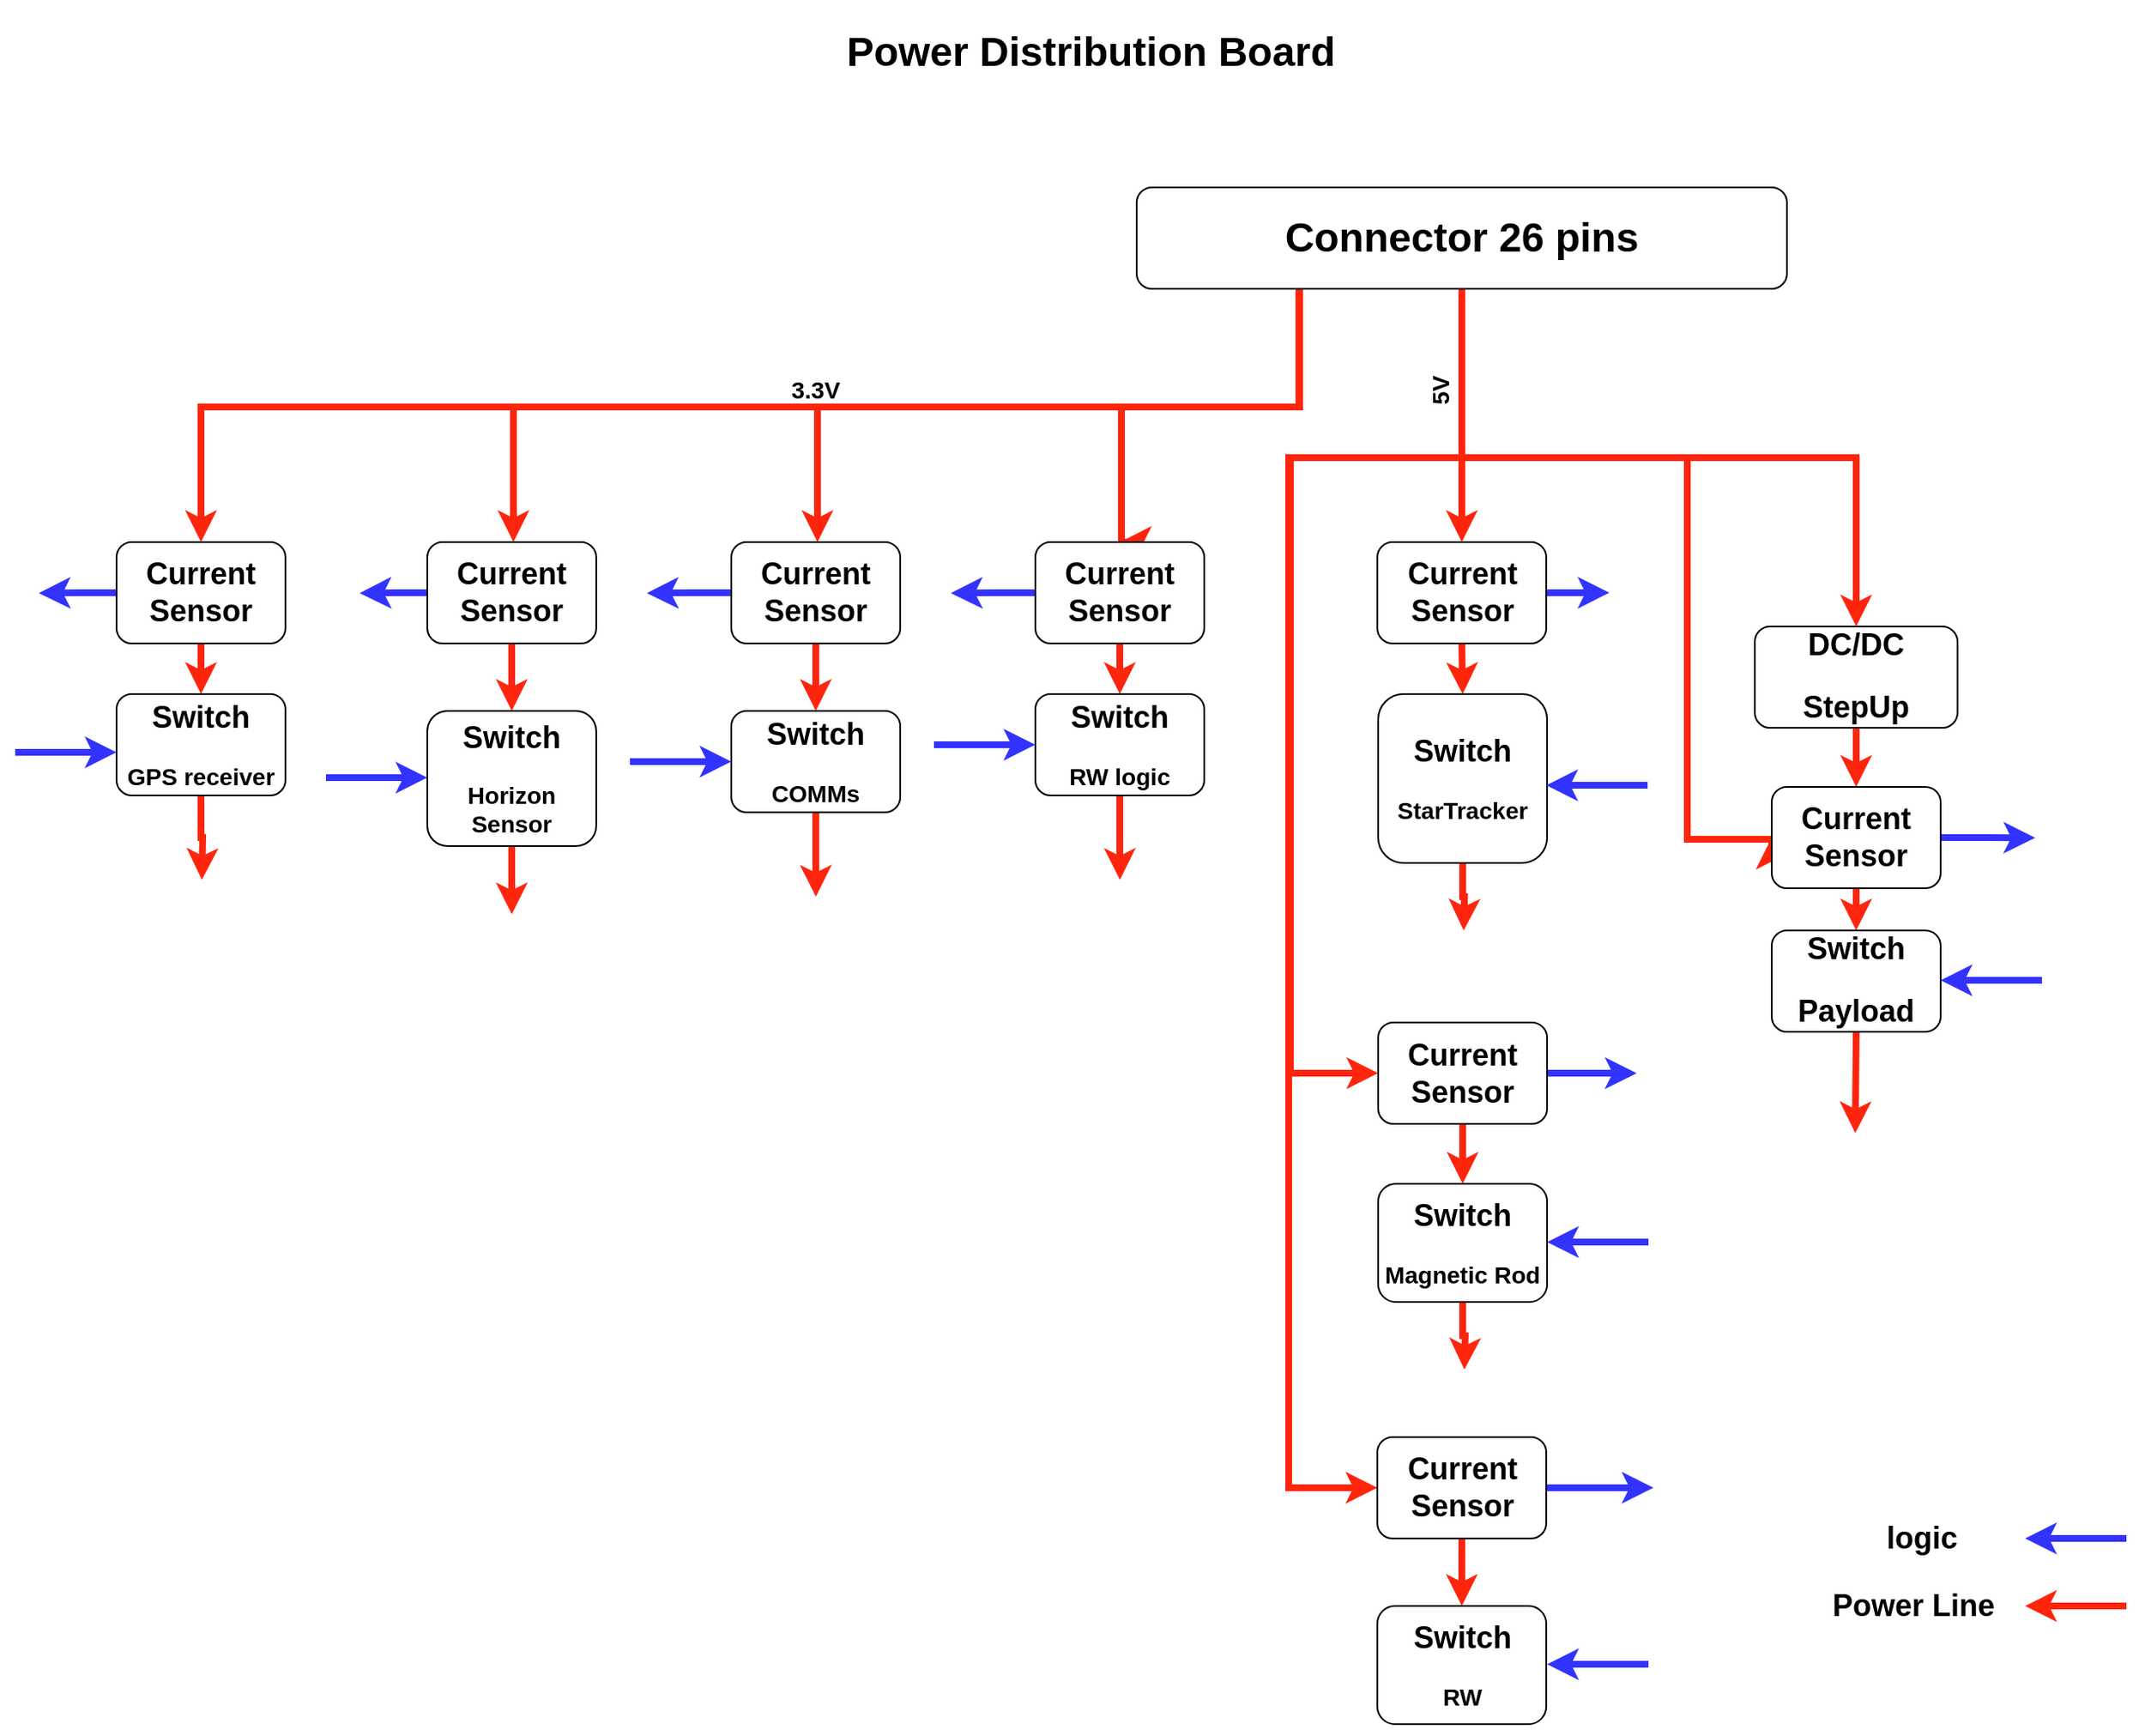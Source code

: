 <mxfile version="12.2.6" type="device" pages="1"><diagram id="EBgJ5sGOQlcolOJfKN0s" name="Page-1"><mxGraphModel dx="2766" dy="1153" grid="1" gridSize="10" guides="1" tooltips="1" connect="1" arrows="1" fold="1" page="1" pageScale="1" pageWidth="827" pageHeight="1169" math="0" shadow="0"><root><mxCell id="0"/><mxCell id="1" parent="0"/><mxCell id="wYnG9oUv0OrvmdS3lMK7-15" style="edgeStyle=orthogonalEdgeStyle;rounded=0;jumpSize=11;orthogonalLoop=1;jettySize=auto;html=1;exitX=0.25;exitY=1;exitDx=0;exitDy=0;strokeColor=#FF250D;strokeWidth=4;entryX=0.5;entryY=0;entryDx=0;entryDy=0;" edge="1" parent="1" source="wYnG9oUv0OrvmdS3lMK7-1" target="wYnG9oUv0OrvmdS3lMK7-2"><mxGeometry relative="1" as="geometry"><mxPoint x="84" y="440" as="targetPoint"/><Array as="points"><mxPoint x="150" y="360"/><mxPoint x="-500" y="360"/></Array></mxGeometry></mxCell><mxCell id="wYnG9oUv0OrvmdS3lMK7-19" style="edgeStyle=orthogonalEdgeStyle;rounded=0;jumpSize=11;orthogonalLoop=1;jettySize=auto;html=1;exitX=0.25;exitY=1;exitDx=0;exitDy=0;strokeColor=#FF250D;strokeWidth=4;" edge="1" parent="1" source="wYnG9oUv0OrvmdS3lMK7-1" target="wYnG9oUv0OrvmdS3lMK7-7"><mxGeometry relative="1" as="geometry"><Array as="points"><mxPoint x="150" y="360"/><mxPoint x="-315" y="360"/></Array></mxGeometry></mxCell><mxCell id="wYnG9oUv0OrvmdS3lMK7-24" style="edgeStyle=orthogonalEdgeStyle;rounded=0;jumpSize=11;orthogonalLoop=1;jettySize=auto;html=1;exitX=0.25;exitY=1;exitDx=0;exitDy=0;strokeColor=#FF250D;strokeWidth=4;" edge="1" parent="1" source="wYnG9oUv0OrvmdS3lMK7-1" target="wYnG9oUv0OrvmdS3lMK7-22"><mxGeometry relative="1" as="geometry"><Array as="points"><mxPoint x="150" y="360"/><mxPoint x="-135" y="360"/></Array></mxGeometry></mxCell><mxCell id="wYnG9oUv0OrvmdS3lMK7-27" style="edgeStyle=orthogonalEdgeStyle;rounded=0;jumpSize=11;orthogonalLoop=1;jettySize=auto;html=1;exitX=0.25;exitY=1;exitDx=0;exitDy=0;entryX=0.5;entryY=0;entryDx=0;entryDy=0;strokeColor=#FF250D;strokeWidth=4;" edge="1" parent="1" source="wYnG9oUv0OrvmdS3lMK7-1" target="wYnG9oUv0OrvmdS3lMK7-26"><mxGeometry relative="1" as="geometry"><Array as="points"><mxPoint x="150" y="360"/><mxPoint x="45" y="360"/></Array></mxGeometry></mxCell><mxCell id="wYnG9oUv0OrvmdS3lMK7-32" style="edgeStyle=orthogonalEdgeStyle;rounded=0;jumpSize=11;orthogonalLoop=1;jettySize=auto;html=1;exitX=0.5;exitY=1;exitDx=0;exitDy=0;entryX=0.5;entryY=0;entryDx=0;entryDy=0;strokeColor=#FF250D;strokeWidth=4;" edge="1" parent="1" source="wYnG9oUv0OrvmdS3lMK7-1" target="wYnG9oUv0OrvmdS3lMK7-31"><mxGeometry relative="1" as="geometry"/></mxCell><mxCell id="wYnG9oUv0OrvmdS3lMK7-67" style="edgeStyle=orthogonalEdgeStyle;rounded=0;jumpSize=11;orthogonalLoop=1;jettySize=auto;html=1;exitX=0.5;exitY=1;exitDx=0;exitDy=0;strokeColor=#FF250D;strokeWidth=4;entryX=0;entryY=0.5;entryDx=0;entryDy=0;" edge="1" parent="1" source="wYnG9oUv0OrvmdS3lMK7-1" target="wYnG9oUv0OrvmdS3lMK7-65"><mxGeometry relative="1" as="geometry"><mxPoint x="144" y="500" as="targetPoint"/><Array as="points"><mxPoint x="247" y="390"/><mxPoint x="145" y="390"/><mxPoint x="145" y="755"/></Array></mxGeometry></mxCell><mxCell id="wYnG9oUv0OrvmdS3lMK7-73" style="edgeStyle=orthogonalEdgeStyle;rounded=0;jumpSize=11;orthogonalLoop=1;jettySize=auto;html=1;exitX=0.5;exitY=1;exitDx=0;exitDy=0;entryX=0;entryY=0.5;entryDx=0;entryDy=0;strokeColor=#FF250D;strokeWidth=4;" edge="1" parent="1" source="wYnG9oUv0OrvmdS3lMK7-1" target="wYnG9oUv0OrvmdS3lMK7-69"><mxGeometry relative="1" as="geometry"><Array as="points"><mxPoint x="247" y="390"/><mxPoint x="144" y="390"/><mxPoint x="144" y="1000"/></Array></mxGeometry></mxCell><mxCell id="wYnG9oUv0OrvmdS3lMK7-117" style="edgeStyle=orthogonalEdgeStyle;rounded=0;jumpSize=11;orthogonalLoop=1;jettySize=auto;html=1;exitX=0.5;exitY=1;exitDx=0;exitDy=0;entryX=0.5;entryY=0;entryDx=0;entryDy=0;strokeColor=#FF250D;strokeWidth=4;" edge="1" parent="1" source="wYnG9oUv0OrvmdS3lMK7-1" target="wYnG9oUv0OrvmdS3lMK7-41"><mxGeometry relative="1" as="geometry"/></mxCell><mxCell id="wYnG9oUv0OrvmdS3lMK7-119" style="edgeStyle=orthogonalEdgeStyle;rounded=0;jumpSize=11;orthogonalLoop=1;jettySize=auto;html=1;exitX=0.5;exitY=1;exitDx=0;exitDy=0;entryX=0;entryY=0.5;entryDx=0;entryDy=0;strokeColor=#FF250D;strokeWidth=4;" edge="1" parent="1" source="wYnG9oUv0OrvmdS3lMK7-1" target="wYnG9oUv0OrvmdS3lMK7-43"><mxGeometry relative="1" as="geometry"><Array as="points"><mxPoint x="247" y="390"/><mxPoint x="380" y="390"/><mxPoint x="380" y="616"/></Array></mxGeometry></mxCell><mxCell id="wYnG9oUv0OrvmdS3lMK7-1" value="&lt;h1&gt;&lt;b&gt;Connector 26 pins&lt;br&gt;&lt;/b&gt;&lt;/h1&gt;" style="rounded=1;whiteSpace=wrap;html=1;rotation=0;" vertex="1" parent="1"><mxGeometry x="54" y="230" width="385" height="60" as="geometry"/></mxCell><mxCell id="wYnG9oUv0OrvmdS3lMK7-18" style="edgeStyle=orthogonalEdgeStyle;rounded=0;jumpSize=11;orthogonalLoop=1;jettySize=auto;html=1;exitX=0.5;exitY=1;exitDx=0;exitDy=0;entryX=0.5;entryY=0;entryDx=0;entryDy=0;strokeColor=#FF250D;strokeWidth=4;" edge="1" parent="1" source="wYnG9oUv0OrvmdS3lMK7-2" target="wYnG9oUv0OrvmdS3lMK7-3"><mxGeometry relative="1" as="geometry"/></mxCell><mxCell id="wYnG9oUv0OrvmdS3lMK7-97" style="edgeStyle=orthogonalEdgeStyle;rounded=0;jumpSize=11;orthogonalLoop=1;jettySize=auto;html=1;exitX=0;exitY=0.5;exitDx=0;exitDy=0;strokeColor=#3333FF;strokeWidth=4;" edge="1" parent="1" source="wYnG9oUv0OrvmdS3lMK7-2"><mxGeometry relative="1" as="geometry"><mxPoint x="-596" y="470.235" as="targetPoint"/></mxGeometry></mxCell><mxCell id="wYnG9oUv0OrvmdS3lMK7-2" value="&lt;h2&gt;Current Sensor&lt;/h2&gt;" style="rounded=1;whiteSpace=wrap;html=1;" vertex="1" parent="1"><mxGeometry x="-550" y="440" width="100" height="60" as="geometry"/></mxCell><mxCell id="wYnG9oUv0OrvmdS3lMK7-110" style="edgeStyle=orthogonalEdgeStyle;rounded=0;jumpSize=11;orthogonalLoop=1;jettySize=auto;html=1;exitX=0.5;exitY=1;exitDx=0;exitDy=0;strokeColor=#FF250D;strokeWidth=4;" edge="1" parent="1" source="wYnG9oUv0OrvmdS3lMK7-3"><mxGeometry relative="1" as="geometry"><mxPoint x="-499.471" y="640.0" as="targetPoint"/></mxGeometry></mxCell><mxCell id="wYnG9oUv0OrvmdS3lMK7-3" value="&lt;h2&gt;Switch &lt;br&gt;&lt;/h2&gt;&lt;div&gt;&lt;h3&gt;GPS receiver&lt;/h3&gt;&lt;/div&gt;" style="rounded=1;whiteSpace=wrap;html=1;" vertex="1" parent="1"><mxGeometry x="-550" y="530" width="100" height="60" as="geometry"/></mxCell><mxCell id="wYnG9oUv0OrvmdS3lMK7-17" style="edgeStyle=orthogonalEdgeStyle;rounded=0;jumpSize=11;orthogonalLoop=1;jettySize=auto;html=1;exitX=0.5;exitY=1;exitDx=0;exitDy=0;strokeColor=#FF250D;strokeWidth=4;" edge="1" parent="1" source="wYnG9oUv0OrvmdS3lMK7-7" target="wYnG9oUv0OrvmdS3lMK7-8"><mxGeometry relative="1" as="geometry"/></mxCell><mxCell id="wYnG9oUv0OrvmdS3lMK7-96" style="edgeStyle=orthogonalEdgeStyle;rounded=0;jumpSize=11;orthogonalLoop=1;jettySize=auto;html=1;exitX=0;exitY=0.5;exitDx=0;exitDy=0;strokeColor=#3333FF;strokeWidth=4;" edge="1" parent="1" source="wYnG9oUv0OrvmdS3lMK7-7"><mxGeometry relative="1" as="geometry"><mxPoint x="-406.059" y="470.235" as="targetPoint"/></mxGeometry></mxCell><mxCell id="wYnG9oUv0OrvmdS3lMK7-7" value="&lt;h2&gt;Current Sensor&lt;/h2&gt;" style="rounded=1;whiteSpace=wrap;html=1;" vertex="1" parent="1"><mxGeometry x="-366" y="440" width="100" height="60" as="geometry"/></mxCell><mxCell id="wYnG9oUv0OrvmdS3lMK7-111" style="edgeStyle=orthogonalEdgeStyle;rounded=0;jumpSize=11;orthogonalLoop=1;jettySize=auto;html=1;exitX=0.5;exitY=1;exitDx=0;exitDy=0;strokeColor=#FF250D;strokeWidth=4;" edge="1" parent="1" source="wYnG9oUv0OrvmdS3lMK7-8"><mxGeometry relative="1" as="geometry"><mxPoint x="-315.941" y="660.412" as="targetPoint"/></mxGeometry></mxCell><mxCell id="wYnG9oUv0OrvmdS3lMK7-8" value="&lt;h2&gt;Switch&lt;/h2&gt;&lt;h3&gt;Horizon Sensor&lt;/h3&gt;" style="rounded=1;whiteSpace=wrap;html=1;" vertex="1" parent="1"><mxGeometry x="-366" y="540" width="100" height="80" as="geometry"/></mxCell><mxCell id="wYnG9oUv0OrvmdS3lMK7-20" value="&lt;h3&gt;3.3V&lt;/h3&gt;" style="text;html=1;strokeColor=none;fillColor=none;align=center;verticalAlign=middle;whiteSpace=wrap;rounded=0;" vertex="1" parent="1"><mxGeometry x="-156" y="340" width="40" height="20" as="geometry"/></mxCell><mxCell id="wYnG9oUv0OrvmdS3lMK7-25" style="edgeStyle=orthogonalEdgeStyle;rounded=0;jumpSize=11;orthogonalLoop=1;jettySize=auto;html=1;exitX=0.5;exitY=1;exitDx=0;exitDy=0;strokeColor=#FF250D;strokeWidth=4;" edge="1" parent="1" source="wYnG9oUv0OrvmdS3lMK7-22" target="wYnG9oUv0OrvmdS3lMK7-23"><mxGeometry relative="1" as="geometry"/></mxCell><mxCell id="wYnG9oUv0OrvmdS3lMK7-95" style="edgeStyle=orthogonalEdgeStyle;rounded=0;jumpSize=11;orthogonalLoop=1;jettySize=auto;html=1;exitX=0;exitY=0.5;exitDx=0;exitDy=0;strokeColor=#3333FF;strokeWidth=4;" edge="1" parent="1" source="wYnG9oUv0OrvmdS3lMK7-22"><mxGeometry relative="1" as="geometry"><mxPoint x="-236" y="470.235" as="targetPoint"/></mxGeometry></mxCell><mxCell id="wYnG9oUv0OrvmdS3lMK7-22" value="&lt;h2&gt;Current Sensor&lt;/h2&gt;" style="rounded=1;whiteSpace=wrap;html=1;" vertex="1" parent="1"><mxGeometry x="-186" y="440" width="100" height="60" as="geometry"/></mxCell><mxCell id="wYnG9oUv0OrvmdS3lMK7-112" style="edgeStyle=orthogonalEdgeStyle;rounded=0;jumpSize=11;orthogonalLoop=1;jettySize=auto;html=1;exitX=0.5;exitY=1;exitDx=0;exitDy=0;strokeColor=#FF250D;strokeWidth=4;" edge="1" parent="1" source="wYnG9oUv0OrvmdS3lMK7-23"><mxGeometry relative="1" as="geometry"><mxPoint x="-135.941" y="650.0" as="targetPoint"/></mxGeometry></mxCell><mxCell id="wYnG9oUv0OrvmdS3lMK7-23" value="&lt;h2&gt;Switch&lt;/h2&gt;&lt;div&gt;&lt;h3&gt;COMMs&lt;/h3&gt;&lt;/div&gt;" style="rounded=1;whiteSpace=wrap;html=1;" vertex="1" parent="1"><mxGeometry x="-186" y="540" width="100" height="60" as="geometry"/></mxCell><mxCell id="wYnG9oUv0OrvmdS3lMK7-29" style="edgeStyle=orthogonalEdgeStyle;rounded=0;jumpSize=11;orthogonalLoop=1;jettySize=auto;html=1;exitX=0.5;exitY=1;exitDx=0;exitDy=0;strokeColor=#FF250D;strokeWidth=4;" edge="1" parent="1" source="wYnG9oUv0OrvmdS3lMK7-26" target="wYnG9oUv0OrvmdS3lMK7-28"><mxGeometry relative="1" as="geometry"/></mxCell><mxCell id="wYnG9oUv0OrvmdS3lMK7-94" style="edgeStyle=orthogonalEdgeStyle;rounded=0;jumpSize=11;orthogonalLoop=1;jettySize=auto;html=1;exitX=0;exitY=0.5;exitDx=0;exitDy=0;strokeColor=#3333FF;strokeWidth=4;" edge="1" parent="1" source="wYnG9oUv0OrvmdS3lMK7-26"><mxGeometry relative="1" as="geometry"><mxPoint x="-56.0" y="470.235" as="targetPoint"/></mxGeometry></mxCell><mxCell id="wYnG9oUv0OrvmdS3lMK7-26" value="&lt;h2&gt;Current Sensor&lt;/h2&gt;" style="rounded=1;whiteSpace=wrap;html=1;" vertex="1" parent="1"><mxGeometry x="-6" y="440" width="100" height="60" as="geometry"/></mxCell><mxCell id="wYnG9oUv0OrvmdS3lMK7-113" style="edgeStyle=orthogonalEdgeStyle;rounded=0;jumpSize=11;orthogonalLoop=1;jettySize=auto;html=1;exitX=0.5;exitY=1;exitDx=0;exitDy=0;strokeColor=#FF250D;strokeWidth=4;" edge="1" parent="1" source="wYnG9oUv0OrvmdS3lMK7-28"><mxGeometry relative="1" as="geometry"><mxPoint x="44.059" y="640.0" as="targetPoint"/></mxGeometry></mxCell><mxCell id="wYnG9oUv0OrvmdS3lMK7-28" value="&lt;h2&gt;Switch&lt;/h2&gt;&lt;div&gt;&lt;h3&gt;RW logic&lt;/h3&gt;&lt;/div&gt;" style="rounded=1;whiteSpace=wrap;html=1;" vertex="1" parent="1"><mxGeometry x="-6" y="530" width="100" height="60" as="geometry"/></mxCell><mxCell id="wYnG9oUv0OrvmdS3lMK7-34" style="edgeStyle=orthogonalEdgeStyle;rounded=0;jumpSize=11;orthogonalLoop=1;jettySize=auto;html=1;exitX=0.5;exitY=1;exitDx=0;exitDy=0;entryX=0.5;entryY=0;entryDx=0;entryDy=0;strokeColor=#FF250D;strokeWidth=4;" edge="1" parent="1" source="wYnG9oUv0OrvmdS3lMK7-31" target="wYnG9oUv0OrvmdS3lMK7-33"><mxGeometry relative="1" as="geometry"/></mxCell><mxCell id="wYnG9oUv0OrvmdS3lMK7-98" style="edgeStyle=orthogonalEdgeStyle;rounded=0;jumpSize=11;orthogonalLoop=1;jettySize=auto;html=1;exitX=1;exitY=0.5;exitDx=0;exitDy=0;strokeColor=#3333FF;strokeWidth=4;" edge="1" parent="1" source="wYnG9oUv0OrvmdS3lMK7-31"><mxGeometry relative="1" as="geometry"><mxPoint x="333.941" y="470.235" as="targetPoint"/></mxGeometry></mxCell><mxCell id="wYnG9oUv0OrvmdS3lMK7-31" value="&lt;h2&gt;Current Sensor&lt;/h2&gt;" style="rounded=1;whiteSpace=wrap;html=1;" vertex="1" parent="1"><mxGeometry x="196.5" y="440" width="100" height="60" as="geometry"/></mxCell><mxCell id="wYnG9oUv0OrvmdS3lMK7-115" style="edgeStyle=orthogonalEdgeStyle;rounded=0;jumpSize=11;orthogonalLoop=1;jettySize=auto;html=1;exitX=0.5;exitY=1;exitDx=0;exitDy=0;strokeColor=#FF250D;strokeWidth=4;" edge="1" parent="1" source="wYnG9oUv0OrvmdS3lMK7-33"><mxGeometry relative="1" as="geometry"><mxPoint x="247.588" y="670.0" as="targetPoint"/></mxGeometry></mxCell><mxCell id="wYnG9oUv0OrvmdS3lMK7-33" value="&lt;h2&gt;Switch&lt;/h2&gt;&lt;div&gt;&lt;h3&gt;StarTracker&lt;/h3&gt;&lt;/div&gt;" style="rounded=1;whiteSpace=wrap;html=1;" vertex="1" parent="1"><mxGeometry x="197" y="530" width="100" height="100" as="geometry"/></mxCell><mxCell id="wYnG9oUv0OrvmdS3lMK7-35" value="&lt;h3&gt;5V&lt;/h3&gt;" style="text;html=1;strokeColor=none;fillColor=none;align=center;verticalAlign=middle;whiteSpace=wrap;rounded=0;rotation=-90;" vertex="1" parent="1"><mxGeometry x="214" y="340" width="40" height="20" as="geometry"/></mxCell><mxCell id="wYnG9oUv0OrvmdS3lMK7-44" style="edgeStyle=orthogonalEdgeStyle;rounded=0;jumpSize=11;orthogonalLoop=1;jettySize=auto;html=1;exitX=0.5;exitY=1;exitDx=0;exitDy=0;entryX=0.5;entryY=0;entryDx=0;entryDy=0;strokeColor=#FF250D;strokeWidth=4;" edge="1" parent="1" source="wYnG9oUv0OrvmdS3lMK7-41" target="wYnG9oUv0OrvmdS3lMK7-43"><mxGeometry relative="1" as="geometry"/></mxCell><mxCell id="wYnG9oUv0OrvmdS3lMK7-41" value="&lt;h2&gt;DC/DC &lt;/h2&gt;&lt;div&gt;&lt;h2&gt;StepUp&lt;/h2&gt;&lt;/div&gt;" style="rounded=1;whiteSpace=wrap;html=1;" vertex="1" parent="1"><mxGeometry x="420" y="490" width="120" height="60" as="geometry"/></mxCell><mxCell id="wYnG9oUv0OrvmdS3lMK7-50" style="edgeStyle=orthogonalEdgeStyle;rounded=0;jumpSize=11;orthogonalLoop=1;jettySize=auto;html=1;exitX=0.5;exitY=1;exitDx=0;exitDy=0;entryX=0.5;entryY=0;entryDx=0;entryDy=0;strokeColor=#FF250D;strokeWidth=4;" edge="1" parent="1" source="wYnG9oUv0OrvmdS3lMK7-43" target="wYnG9oUv0OrvmdS3lMK7-49"><mxGeometry relative="1" as="geometry"/></mxCell><mxCell id="wYnG9oUv0OrvmdS3lMK7-104" style="edgeStyle=orthogonalEdgeStyle;rounded=0;jumpSize=11;orthogonalLoop=1;jettySize=auto;html=1;exitX=1;exitY=0.5;exitDx=0;exitDy=0;strokeColor=#3333FF;strokeWidth=4;" edge="1" parent="1" source="wYnG9oUv0OrvmdS3lMK7-43"><mxGeometry relative="1" as="geometry"><mxPoint x="586.0" y="615.118" as="targetPoint"/></mxGeometry></mxCell><mxCell id="wYnG9oUv0OrvmdS3lMK7-43" value="&lt;h2&gt;Current Sensor&lt;/h2&gt;" style="rounded=1;whiteSpace=wrap;html=1;" vertex="1" parent="1"><mxGeometry x="430" y="585" width="100" height="60" as="geometry"/></mxCell><mxCell id="wYnG9oUv0OrvmdS3lMK7-116" style="edgeStyle=orthogonalEdgeStyle;rounded=0;jumpSize=11;orthogonalLoop=1;jettySize=auto;html=1;exitX=0.5;exitY=1;exitDx=0;exitDy=0;strokeColor=#FF250D;strokeWidth=4;" edge="1" parent="1" source="wYnG9oUv0OrvmdS3lMK7-49"><mxGeometry relative="1" as="geometry"><mxPoint x="479.471" y="790.0" as="targetPoint"/></mxGeometry></mxCell><mxCell id="wYnG9oUv0OrvmdS3lMK7-49" value="&lt;h2&gt;Switch&lt;/h2&gt;&lt;div&gt;&lt;h2&gt;Payload&lt;/h2&gt;&lt;/div&gt;" style="rounded=1;whiteSpace=wrap;html=1;" vertex="1" parent="1"><mxGeometry x="430" y="670" width="100" height="60" as="geometry"/></mxCell><mxCell id="wYnG9oUv0OrvmdS3lMK7-52" value="&lt;h1&gt;Power Distribution Board&lt;/h1&gt;" style="text;html=1;strokeColor=none;fillColor=none;align=center;verticalAlign=middle;whiteSpace=wrap;rounded=0;" vertex="1" parent="1"><mxGeometry x="-143.5" y="130" width="340" height="40" as="geometry"/></mxCell><mxCell id="wYnG9oUv0OrvmdS3lMK7-68" style="edgeStyle=orthogonalEdgeStyle;rounded=0;jumpSize=11;orthogonalLoop=1;jettySize=auto;html=1;exitX=0.5;exitY=1;exitDx=0;exitDy=0;strokeColor=#FF250D;strokeWidth=4;" edge="1" parent="1" source="wYnG9oUv0OrvmdS3lMK7-65" target="wYnG9oUv0OrvmdS3lMK7-66"><mxGeometry relative="1" as="geometry"/></mxCell><mxCell id="wYnG9oUv0OrvmdS3lMK7-118" style="edgeStyle=orthogonalEdgeStyle;rounded=0;jumpSize=11;orthogonalLoop=1;jettySize=auto;html=1;exitX=1;exitY=0.5;exitDx=0;exitDy=0;strokeColor=#3333FF;strokeWidth=4;" edge="1" parent="1" source="wYnG9oUv0OrvmdS3lMK7-65"><mxGeometry relative="1" as="geometry"><mxPoint x="350" y="754.558" as="targetPoint"/></mxGeometry></mxCell><mxCell id="wYnG9oUv0OrvmdS3lMK7-65" value="&lt;h2&gt;Current Sensor&lt;/h2&gt;" style="rounded=1;whiteSpace=wrap;html=1;" vertex="1" parent="1"><mxGeometry x="197" y="724.5" width="100" height="60" as="geometry"/></mxCell><mxCell id="wYnG9oUv0OrvmdS3lMK7-114" style="edgeStyle=orthogonalEdgeStyle;rounded=0;jumpSize=11;orthogonalLoop=1;jettySize=auto;html=1;exitX=0.5;exitY=1;exitDx=0;exitDy=0;strokeColor=#FF250D;strokeWidth=4;" edge="1" parent="1" source="wYnG9oUv0OrvmdS3lMK7-66"><mxGeometry relative="1" as="geometry"><mxPoint x="248" y="930" as="targetPoint"/></mxGeometry></mxCell><mxCell id="wYnG9oUv0OrvmdS3lMK7-66" value="&lt;h2&gt;Switch&lt;/h2&gt;&lt;div&gt;&lt;h3&gt;Magnetic Rod&lt;br&gt;&lt;/h3&gt;&lt;/div&gt;" style="rounded=1;whiteSpace=wrap;html=1;" vertex="1" parent="1"><mxGeometry x="197" y="820" width="100" height="70" as="geometry"/></mxCell><mxCell id="wYnG9oUv0OrvmdS3lMK7-74" style="edgeStyle=orthogonalEdgeStyle;rounded=0;jumpSize=11;orthogonalLoop=1;jettySize=auto;html=1;exitX=0.5;exitY=1;exitDx=0;exitDy=0;entryX=0.5;entryY=0;entryDx=0;entryDy=0;strokeColor=#FF250D;strokeWidth=4;" edge="1" parent="1" source="wYnG9oUv0OrvmdS3lMK7-69" target="wYnG9oUv0OrvmdS3lMK7-70"><mxGeometry relative="1" as="geometry"/></mxCell><mxCell id="wYnG9oUv0OrvmdS3lMK7-105" style="edgeStyle=orthogonalEdgeStyle;rounded=0;jumpSize=11;orthogonalLoop=1;jettySize=auto;html=1;exitX=1;exitY=0.5;exitDx=0;exitDy=0;strokeColor=#3333FF;strokeWidth=4;" edge="1" parent="1" source="wYnG9oUv0OrvmdS3lMK7-69"><mxGeometry relative="1" as="geometry"><mxPoint x="360" y="1000" as="targetPoint"/></mxGeometry></mxCell><mxCell id="wYnG9oUv0OrvmdS3lMK7-69" value="&lt;h2&gt;Current Sensor&lt;/h2&gt;" style="rounded=1;whiteSpace=wrap;html=1;" vertex="1" parent="1"><mxGeometry x="196.5" y="970" width="100" height="60" as="geometry"/></mxCell><mxCell id="wYnG9oUv0OrvmdS3lMK7-70" value="&lt;h2&gt;Switch&lt;/h2&gt;&lt;div&gt;&lt;h3&gt;RW &lt;br&gt;&lt;/h3&gt;&lt;/div&gt;" style="rounded=1;whiteSpace=wrap;html=1;" vertex="1" parent="1"><mxGeometry x="196.5" y="1070" width="100" height="70" as="geometry"/></mxCell><mxCell id="wYnG9oUv0OrvmdS3lMK7-79" value="" style="endArrow=classic;html=1;strokeColor=#3333FF;strokeWidth=4;" edge="1" parent="1"><mxGeometry width="50" height="50" relative="1" as="geometry"><mxPoint x="-610" y="564.5" as="sourcePoint"/><mxPoint x="-550" y="564.5" as="targetPoint"/></mxGeometry></mxCell><mxCell id="wYnG9oUv0OrvmdS3lMK7-80" value="" style="endArrow=classic;html=1;strokeColor=#3333FF;strokeWidth=4;" edge="1" parent="1"><mxGeometry width="50" height="50" relative="1" as="geometry"><mxPoint x="-426" y="579.5" as="sourcePoint"/><mxPoint x="-366" y="579.5" as="targetPoint"/></mxGeometry></mxCell><mxCell id="wYnG9oUv0OrvmdS3lMK7-81" value="" style="endArrow=classic;html=1;strokeColor=#3333FF;strokeWidth=4;" edge="1" parent="1"><mxGeometry width="50" height="50" relative="1" as="geometry"><mxPoint x="-246" y="570" as="sourcePoint"/><mxPoint x="-186" y="570" as="targetPoint"/></mxGeometry></mxCell><mxCell id="wYnG9oUv0OrvmdS3lMK7-82" value="" style="endArrow=classic;html=1;strokeColor=#3333FF;strokeWidth=4;" edge="1" parent="1"><mxGeometry width="50" height="50" relative="1" as="geometry"><mxPoint x="-66" y="560" as="sourcePoint"/><mxPoint x="-6" y="560" as="targetPoint"/></mxGeometry></mxCell><mxCell id="wYnG9oUv0OrvmdS3lMK7-83" value="" style="endArrow=classic;html=1;strokeColor=#3333FF;strokeWidth=4;" edge="1" parent="1"><mxGeometry width="50" height="50" relative="1" as="geometry"><mxPoint x="356.5" y="584" as="sourcePoint"/><mxPoint x="296.5" y="584" as="targetPoint"/></mxGeometry></mxCell><mxCell id="wYnG9oUv0OrvmdS3lMK7-84" value="" style="endArrow=classic;html=1;strokeColor=#3333FF;strokeWidth=4;" edge="1" parent="1"><mxGeometry width="50" height="50" relative="1" as="geometry"><mxPoint x="590.0" y="699.5" as="sourcePoint"/><mxPoint x="530.0" y="699.5" as="targetPoint"/></mxGeometry></mxCell><mxCell id="wYnG9oUv0OrvmdS3lMK7-88" value="" style="endArrow=classic;html=1;strokeColor=#3333FF;strokeWidth=4;" edge="1" parent="1"><mxGeometry width="50" height="50" relative="1" as="geometry"><mxPoint x="640.0" y="1030.0" as="sourcePoint"/><mxPoint x="580.0" y="1030.0" as="targetPoint"/></mxGeometry></mxCell><mxCell id="wYnG9oUv0OrvmdS3lMK7-89" value="&lt;h2&gt;logic&lt;/h2&gt;" style="text;html=1;strokeColor=none;fillColor=none;align=center;verticalAlign=middle;whiteSpace=wrap;rounded=0;" vertex="1" parent="1"><mxGeometry x="474" y="1020" width="90" height="20" as="geometry"/></mxCell><mxCell id="wYnG9oUv0OrvmdS3lMK7-90" value="" style="endArrow=classic;html=1;strokeColor=#FF250D;strokeWidth=4;" edge="1" parent="1"><mxGeometry width="50" height="50" relative="1" as="geometry"><mxPoint x="640.0" y="1070.0" as="sourcePoint"/><mxPoint x="580.0" y="1070.0" as="targetPoint"/><Array as="points"><mxPoint x="600" y="1070"/></Array></mxGeometry></mxCell><mxCell id="wYnG9oUv0OrvmdS3lMK7-93" value="&lt;h2&gt;Power Line&lt;/h2&gt;" style="text;html=1;strokeColor=none;fillColor=none;align=center;verticalAlign=middle;whiteSpace=wrap;rounded=0;" vertex="1" parent="1"><mxGeometry x="464" y="1060" width="100" height="20" as="geometry"/></mxCell><mxCell id="wYnG9oUv0OrvmdS3lMK7-102" value="" style="endArrow=classic;html=1;strokeColor=#3333FF;strokeWidth=4;" edge="1" parent="1"><mxGeometry width="50" height="50" relative="1" as="geometry"><mxPoint x="357.0" y="854.5" as="sourcePoint"/><mxPoint x="297.0" y="854.5" as="targetPoint"/></mxGeometry></mxCell><mxCell id="wYnG9oUv0OrvmdS3lMK7-103" value="" style="endArrow=classic;html=1;strokeColor=#3333FF;strokeWidth=4;" edge="1" parent="1"><mxGeometry width="50" height="50" relative="1" as="geometry"><mxPoint x="357.0" y="1104.5" as="sourcePoint"/><mxPoint x="297.0" y="1104.5" as="targetPoint"/></mxGeometry></mxCell></root></mxGraphModel></diagram></mxfile>